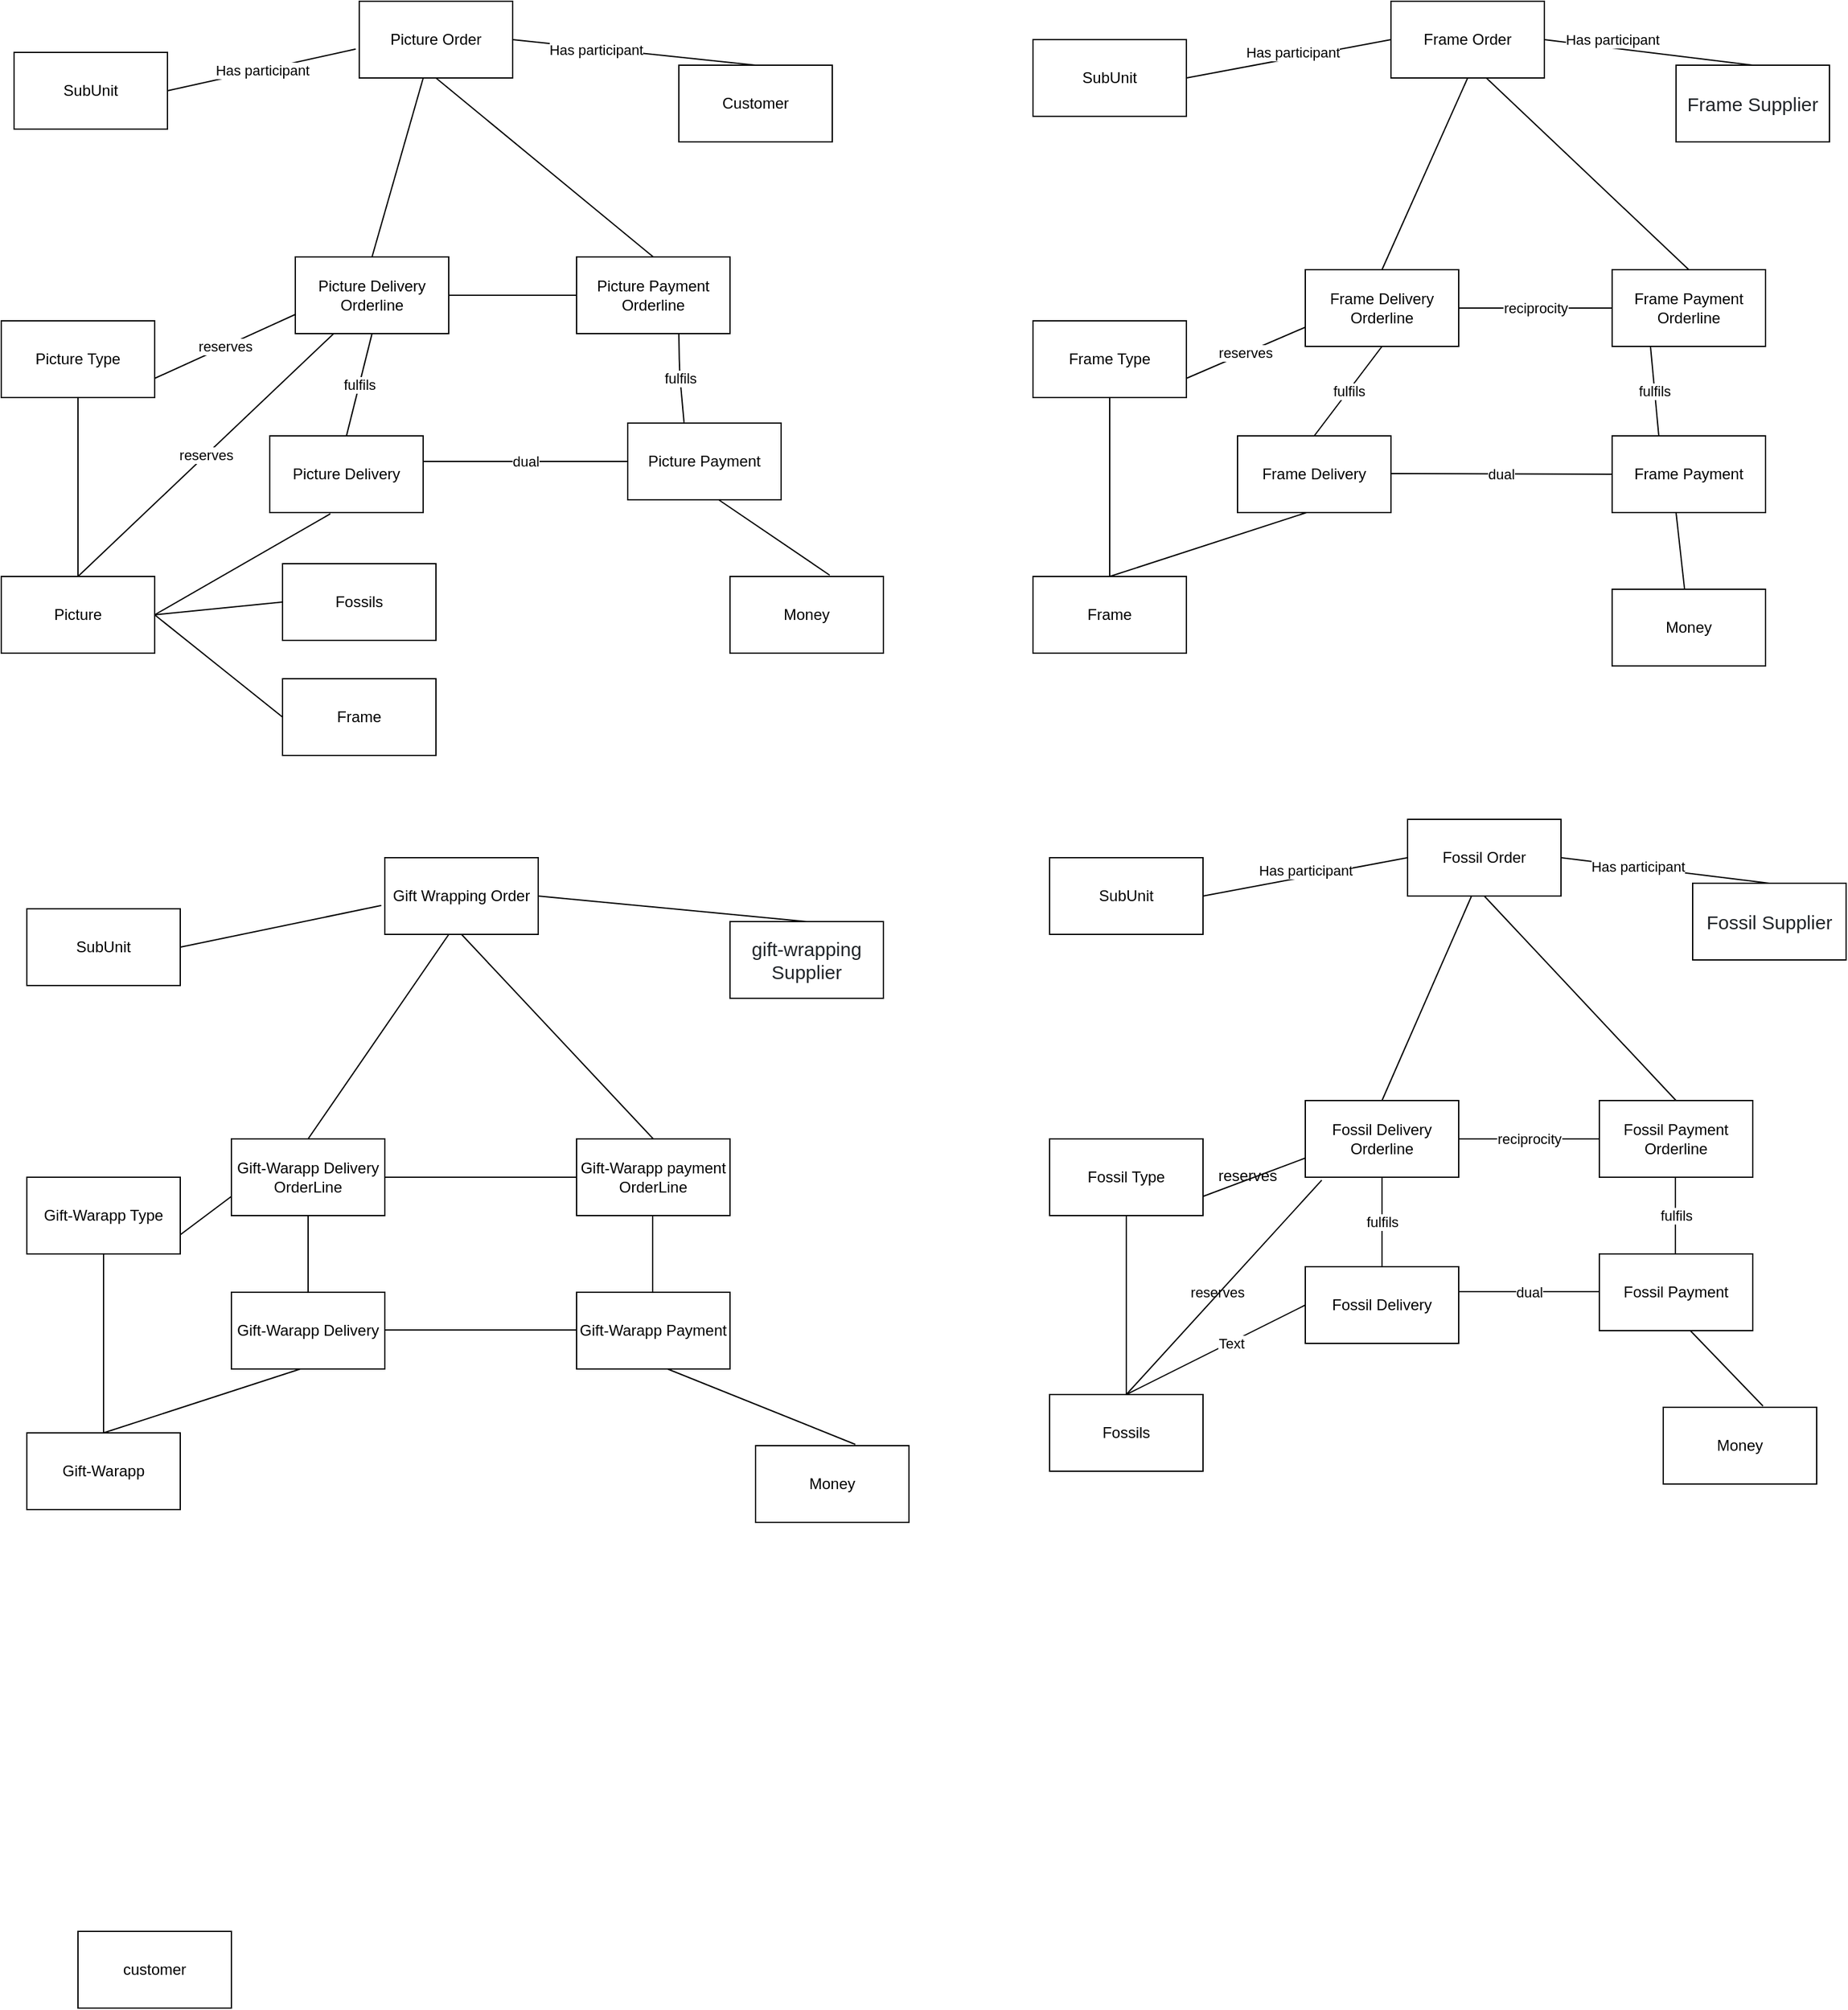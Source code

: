 <mxfile version="15.1.2" type="github">
  <diagram id="4jYUdFYsUS8tvo6zC_qO" name="Page-1">
    <mxGraphModel dx="1038" dy="547" grid="1" gridSize="10" guides="1" tooltips="1" connect="1" arrows="1" fold="1" page="1" pageScale="1" pageWidth="827" pageHeight="1169" math="0" shadow="0">
      <root>
        <mxCell id="0" />
        <mxCell id="1" parent="0" />
        <mxCell id="isAUqdjpt8H6YtncFvwV-3" value="SubUnit" style="rounded=0;whiteSpace=wrap;html=1;" parent="1" vertex="1">
          <mxGeometry x="30" y="60" width="120" height="60" as="geometry" />
        </mxCell>
        <mxCell id="isAUqdjpt8H6YtncFvwV-4" value="Picture Order" style="rounded=0;whiteSpace=wrap;html=1;" parent="1" vertex="1">
          <mxGeometry x="300" y="20" width="120" height="60" as="geometry" />
        </mxCell>
        <mxCell id="isAUqdjpt8H6YtncFvwV-5" value="Customer" style="rounded=0;whiteSpace=wrap;html=1;" parent="1" vertex="1">
          <mxGeometry x="550" y="70" width="120" height="60" as="geometry" />
        </mxCell>
        <mxCell id="isAUqdjpt8H6YtncFvwV-6" value="Picture Delivery Orderline" style="rounded=0;whiteSpace=wrap;html=1;" parent="1" vertex="1">
          <mxGeometry x="250" y="220" width="120" height="60" as="geometry" />
        </mxCell>
        <mxCell id="isAUqdjpt8H6YtncFvwV-7" value="Picture Payment Orderline" style="rounded=0;whiteSpace=wrap;html=1;" parent="1" vertex="1">
          <mxGeometry x="470" y="220" width="120" height="60" as="geometry" />
        </mxCell>
        <mxCell id="isAUqdjpt8H6YtncFvwV-8" value="Picture Delivery" style="rounded=0;whiteSpace=wrap;html=1;" parent="1" vertex="1">
          <mxGeometry x="230" y="360" width="120" height="60" as="geometry" />
        </mxCell>
        <mxCell id="isAUqdjpt8H6YtncFvwV-9" value="Picture Payment" style="rounded=0;whiteSpace=wrap;html=1;" parent="1" vertex="1">
          <mxGeometry x="510" y="350" width="120" height="60" as="geometry" />
        </mxCell>
        <mxCell id="isAUqdjpt8H6YtncFvwV-10" value="Picture" style="rounded=0;whiteSpace=wrap;html=1;" parent="1" vertex="1">
          <mxGeometry x="20" y="470" width="120" height="60" as="geometry" />
        </mxCell>
        <mxCell id="isAUqdjpt8H6YtncFvwV-11" value="Money" style="rounded=0;whiteSpace=wrap;html=1;" parent="1" vertex="1">
          <mxGeometry x="590" y="470" width="120" height="60" as="geometry" />
        </mxCell>
        <mxCell id="isAUqdjpt8H6YtncFvwV-12" value="Picture Type" style="rounded=0;whiteSpace=wrap;html=1;" parent="1" vertex="1">
          <mxGeometry x="20" y="270" width="120" height="60" as="geometry" />
        </mxCell>
        <mxCell id="isAUqdjpt8H6YtncFvwV-13" value="Has participant" style="endArrow=none;html=1;exitX=1;exitY=0.5;exitDx=0;exitDy=0;entryX=-0.023;entryY=0.623;entryDx=0;entryDy=0;entryPerimeter=0;" parent="1" source="isAUqdjpt8H6YtncFvwV-3" target="isAUqdjpt8H6YtncFvwV-4" edge="1">
          <mxGeometry width="50" height="50" relative="1" as="geometry">
            <mxPoint x="150" y="130" as="sourcePoint" />
            <mxPoint x="290" y="60" as="targetPoint" />
          </mxGeometry>
        </mxCell>
        <mxCell id="isAUqdjpt8H6YtncFvwV-15" value="" style="endArrow=none;html=1;exitX=1;exitY=0.5;exitDx=0;exitDy=0;entryX=0.5;entryY=0;entryDx=0;entryDy=0;" parent="1" source="isAUqdjpt8H6YtncFvwV-4" target="isAUqdjpt8H6YtncFvwV-5" edge="1">
          <mxGeometry width="50" height="50" relative="1" as="geometry">
            <mxPoint x="460" y="80" as="sourcePoint" />
            <mxPoint x="572" y="100" as="targetPoint" />
          </mxGeometry>
        </mxCell>
        <mxCell id="isAUqdjpt8H6YtncFvwV-111" value="Has participant" style="edgeLabel;html=1;align=center;verticalAlign=middle;resizable=0;points=[];" parent="isAUqdjpt8H6YtncFvwV-15" vertex="1" connectable="0">
          <mxGeometry x="-0.318" y="-1" relative="1" as="geometry">
            <mxPoint as="offset" />
          </mxGeometry>
        </mxCell>
        <mxCell id="isAUqdjpt8H6YtncFvwV-17" value="" style="endArrow=none;html=1;entryX=0.417;entryY=1;entryDx=0;entryDy=0;entryPerimeter=0;exitX=0.5;exitY=0;exitDx=0;exitDy=0;" parent="1" source="isAUqdjpt8H6YtncFvwV-6" target="isAUqdjpt8H6YtncFvwV-4" edge="1">
          <mxGeometry width="50" height="50" relative="1" as="geometry">
            <mxPoint x="310" y="180" as="sourcePoint" />
            <mxPoint x="360" y="130" as="targetPoint" />
          </mxGeometry>
        </mxCell>
        <mxCell id="isAUqdjpt8H6YtncFvwV-18" value="" style="endArrow=none;html=1;entryX=0.5;entryY=0;entryDx=0;entryDy=0;exitX=0.5;exitY=1;exitDx=0;exitDy=0;" parent="1" source="isAUqdjpt8H6YtncFvwV-4" target="isAUqdjpt8H6YtncFvwV-7" edge="1">
          <mxGeometry width="50" height="50" relative="1" as="geometry">
            <mxPoint x="390" y="180" as="sourcePoint" />
            <mxPoint x="440" y="130" as="targetPoint" />
          </mxGeometry>
        </mxCell>
        <mxCell id="isAUqdjpt8H6YtncFvwV-19" value="" style="endArrow=none;html=1;entryX=0;entryY=0.5;entryDx=0;entryDy=0;exitX=1;exitY=0.5;exitDx=0;exitDy=0;" parent="1" source="isAUqdjpt8H6YtncFvwV-6" target="isAUqdjpt8H6YtncFvwV-7" edge="1">
          <mxGeometry width="50" height="50" relative="1" as="geometry">
            <mxPoint x="350" y="300" as="sourcePoint" />
            <mxPoint x="400" y="250" as="targetPoint" />
          </mxGeometry>
        </mxCell>
        <mxCell id="isAUqdjpt8H6YtncFvwV-22" value="dual" style="endArrow=none;html=1;entryX=0;entryY=0.5;entryDx=0;entryDy=0;" parent="1" target="isAUqdjpt8H6YtncFvwV-9" edge="1">
          <mxGeometry width="50" height="50" relative="1" as="geometry">
            <mxPoint x="350" y="380" as="sourcePoint" />
            <mxPoint x="450" y="389.5" as="targetPoint" />
            <mxPoint as="offset" />
          </mxGeometry>
        </mxCell>
        <mxCell id="isAUqdjpt8H6YtncFvwV-23" value="fulfils" style="endArrow=none;html=1;exitX=0.5;exitY=0;exitDx=0;exitDy=0;entryX=0.5;entryY=1;entryDx=0;entryDy=0;" parent="1" source="isAUqdjpt8H6YtncFvwV-8" target="isAUqdjpt8H6YtncFvwV-6" edge="1">
          <mxGeometry width="50" height="50" relative="1" as="geometry">
            <mxPoint x="220" y="350" as="sourcePoint" />
            <mxPoint x="270" y="300" as="targetPoint" />
          </mxGeometry>
        </mxCell>
        <mxCell id="isAUqdjpt8H6YtncFvwV-24" value="fulfils" style="endArrow=none;html=1;exitX=0.367;exitY=-0.01;exitDx=0;exitDy=0;entryX=0.5;entryY=1;entryDx=0;entryDy=0;exitPerimeter=0;" parent="1" source="isAUqdjpt8H6YtncFvwV-9" edge="1">
          <mxGeometry width="50" height="50" relative="1" as="geometry">
            <mxPoint x="550" y="340" as="sourcePoint" />
            <mxPoint x="550" y="280" as="targetPoint" />
            <Array as="points">
              <mxPoint x="550.5" y="310" />
            </Array>
          </mxGeometry>
        </mxCell>
        <mxCell id="isAUqdjpt8H6YtncFvwV-25" value="" style="endArrow=none;html=1;exitX=0.65;exitY=-0.017;exitDx=0;exitDy=0;exitPerimeter=0;entryX=0.593;entryY=1;entryDx=0;entryDy=0;entryPerimeter=0;" parent="1" source="isAUqdjpt8H6YtncFvwV-11" target="isAUqdjpt8H6YtncFvwV-9" edge="1">
          <mxGeometry width="50" height="50" relative="1" as="geometry">
            <mxPoint x="520" y="470" as="sourcePoint" />
            <mxPoint x="570" y="420" as="targetPoint" />
          </mxGeometry>
        </mxCell>
        <mxCell id="isAUqdjpt8H6YtncFvwV-29" value="" style="endArrow=none;html=1;entryX=0.5;entryY=1;entryDx=0;entryDy=0;" parent="1" target="isAUqdjpt8H6YtncFvwV-12" edge="1">
          <mxGeometry width="50" height="50" relative="1" as="geometry">
            <mxPoint x="80" y="470" as="sourcePoint" />
            <mxPoint x="120" y="360" as="targetPoint" />
          </mxGeometry>
        </mxCell>
        <mxCell id="isAUqdjpt8H6YtncFvwV-30" value="reserves" style="endArrow=none;html=1;exitX=1;exitY=0.75;exitDx=0;exitDy=0;entryX=0;entryY=0.75;entryDx=0;entryDy=0;" parent="1" source="isAUqdjpt8H6YtncFvwV-12" target="isAUqdjpt8H6YtncFvwV-6" edge="1">
          <mxGeometry width="50" height="50" relative="1" as="geometry">
            <mxPoint x="140" y="330" as="sourcePoint" />
            <mxPoint x="190" y="280" as="targetPoint" />
          </mxGeometry>
        </mxCell>
        <mxCell id="isAUqdjpt8H6YtncFvwV-31" value="customer" style="rounded=0;whiteSpace=wrap;html=1;" parent="1" vertex="1">
          <mxGeometry x="80" y="1530" width="120" height="60" as="geometry" />
        </mxCell>
        <mxCell id="isAUqdjpt8H6YtncFvwV-32" value="SubUnit" style="rounded=0;whiteSpace=wrap;html=1;" parent="1" vertex="1">
          <mxGeometry x="827" y="50" width="120" height="60" as="geometry" />
        </mxCell>
        <mxCell id="isAUqdjpt8H6YtncFvwV-33" value="Frame Order" style="rounded=0;whiteSpace=wrap;html=1;" parent="1" vertex="1">
          <mxGeometry x="1107" y="20" width="120" height="60" as="geometry" />
        </mxCell>
        <mxCell id="isAUqdjpt8H6YtncFvwV-34" value="&lt;div style=&quot;text-align: left&quot;&gt;&lt;span style=&quot;font-size: 15px&quot;&gt;&lt;font color=&quot;#212529&quot;&gt;Frame Supplier&lt;/font&gt;&lt;/span&gt;&lt;/div&gt;" style="rounded=0;whiteSpace=wrap;html=1;" parent="1" vertex="1">
          <mxGeometry x="1330" y="70" width="120" height="60" as="geometry" />
        </mxCell>
        <mxCell id="isAUqdjpt8H6YtncFvwV-35" value="&lt;div&gt;Frame Delivery Orderline&lt;/div&gt;" style="rounded=0;whiteSpace=wrap;html=1;" parent="1" vertex="1">
          <mxGeometry x="1040" y="230" width="120" height="60" as="geometry" />
        </mxCell>
        <mxCell id="isAUqdjpt8H6YtncFvwV-36" value="Frame Payment Orderline" style="rounded=0;whiteSpace=wrap;html=1;" parent="1" vertex="1">
          <mxGeometry x="1280" y="230" width="120" height="60" as="geometry" />
        </mxCell>
        <mxCell id="isAUqdjpt8H6YtncFvwV-37" value="&lt;div&gt;Frame Delivery&lt;/div&gt;" style="rounded=0;whiteSpace=wrap;html=1;" parent="1" vertex="1">
          <mxGeometry x="987" y="360" width="120" height="60" as="geometry" />
        </mxCell>
        <mxCell id="isAUqdjpt8H6YtncFvwV-38" value="Frame Payment" style="rounded=0;whiteSpace=wrap;html=1;" parent="1" vertex="1">
          <mxGeometry x="1280" y="360" width="120" height="60" as="geometry" />
        </mxCell>
        <mxCell id="isAUqdjpt8H6YtncFvwV-39" value="&lt;div&gt;Frame&lt;/div&gt;" style="rounded=0;whiteSpace=wrap;html=1;" parent="1" vertex="1">
          <mxGeometry x="827" y="470" width="120" height="60" as="geometry" />
        </mxCell>
        <mxCell id="isAUqdjpt8H6YtncFvwV-40" value="Money" style="rounded=0;whiteSpace=wrap;html=1;" parent="1" vertex="1">
          <mxGeometry x="1280" y="480" width="120" height="60" as="geometry" />
        </mxCell>
        <mxCell id="isAUqdjpt8H6YtncFvwV-41" value="Frame Type" style="rounded=0;whiteSpace=wrap;html=1;" parent="1" vertex="1">
          <mxGeometry x="827" y="270" width="120" height="60" as="geometry" />
        </mxCell>
        <mxCell id="isAUqdjpt8H6YtncFvwV-42" value="" style="endArrow=none;html=1;exitX=1;exitY=0.5;exitDx=0;exitDy=0;entryX=0;entryY=0.5;entryDx=0;entryDy=0;" parent="1" source="isAUqdjpt8H6YtncFvwV-32" target="isAUqdjpt8H6YtncFvwV-33" edge="1">
          <mxGeometry width="50" height="50" relative="1" as="geometry">
            <mxPoint x="957" y="130" as="sourcePoint" />
            <mxPoint x="1100" y="50" as="targetPoint" />
          </mxGeometry>
        </mxCell>
        <mxCell id="isAUqdjpt8H6YtncFvwV-43" value="" style="endArrow=none;html=1;exitX=1;exitY=0.5;exitDx=0;exitDy=0;entryX=0.5;entryY=0;entryDx=0;entryDy=0;" parent="1" source="isAUqdjpt8H6YtncFvwV-33" target="isAUqdjpt8H6YtncFvwV-34" edge="1">
          <mxGeometry width="50" height="50" relative="1" as="geometry">
            <mxPoint x="1267" y="80" as="sourcePoint" />
            <mxPoint x="1379" y="100" as="targetPoint" />
          </mxGeometry>
        </mxCell>
        <mxCell id="isAUqdjpt8H6YtncFvwV-82" value="Has participant" style="edgeLabel;html=1;align=center;verticalAlign=middle;resizable=0;points=[];" parent="isAUqdjpt8H6YtncFvwV-43" vertex="1" connectable="0">
          <mxGeometry x="-0.22" y="-4" relative="1" as="geometry">
            <mxPoint x="-260" y="-2" as="offset" />
          </mxGeometry>
        </mxCell>
        <mxCell id="isAUqdjpt8H6YtncFvwV-44" value="" style="endArrow=none;html=1;entryX=0.5;entryY=1;entryDx=0;entryDy=0;exitX=0.5;exitY=0;exitDx=0;exitDy=0;" parent="1" source="isAUqdjpt8H6YtncFvwV-35" target="isAUqdjpt8H6YtncFvwV-33" edge="1">
          <mxGeometry width="50" height="50" relative="1" as="geometry">
            <mxPoint x="1117" y="180" as="sourcePoint" />
            <mxPoint x="1167" y="130" as="targetPoint" />
          </mxGeometry>
        </mxCell>
        <mxCell id="isAUqdjpt8H6YtncFvwV-45" value="" style="endArrow=none;html=1;entryX=0.5;entryY=0;entryDx=0;entryDy=0;exitX=0.624;exitY=1.004;exitDx=0;exitDy=0;exitPerimeter=0;" parent="1" source="isAUqdjpt8H6YtncFvwV-33" target="isAUqdjpt8H6YtncFvwV-36" edge="1">
          <mxGeometry width="50" height="50" relative="1" as="geometry">
            <mxPoint x="1197" y="180" as="sourcePoint" />
            <mxPoint x="1247" y="130" as="targetPoint" />
          </mxGeometry>
        </mxCell>
        <mxCell id="isAUqdjpt8H6YtncFvwV-46" value="reciprocity" style="endArrow=none;html=1;entryX=0;entryY=0.5;entryDx=0;entryDy=0;exitX=1;exitY=0.5;exitDx=0;exitDy=0;" parent="1" source="isAUqdjpt8H6YtncFvwV-35" target="isAUqdjpt8H6YtncFvwV-36" edge="1">
          <mxGeometry width="50" height="50" relative="1" as="geometry">
            <mxPoint x="1157" y="300" as="sourcePoint" />
            <mxPoint x="1207" y="250" as="targetPoint" />
          </mxGeometry>
        </mxCell>
        <mxCell id="isAUqdjpt8H6YtncFvwV-47" value="dual" style="endArrow=none;html=1;entryX=0;entryY=0.5;entryDx=0;entryDy=0;exitX=1;exitY=0.5;exitDx=0;exitDy=0;" parent="1" target="isAUqdjpt8H6YtncFvwV-38" edge="1">
          <mxGeometry width="50" height="50" relative="1" as="geometry">
            <mxPoint x="1107" y="389.5" as="sourcePoint" />
            <mxPoint x="1257" y="389.5" as="targetPoint" />
          </mxGeometry>
        </mxCell>
        <mxCell id="isAUqdjpt8H6YtncFvwV-48" value="fulfils" style="endArrow=none;html=1;exitX=0.5;exitY=0;exitDx=0;exitDy=0;entryX=0.5;entryY=1;entryDx=0;entryDy=0;" parent="1" source="isAUqdjpt8H6YtncFvwV-37" target="isAUqdjpt8H6YtncFvwV-35" edge="1">
          <mxGeometry width="50" height="50" relative="1" as="geometry">
            <mxPoint x="1027" y="350" as="sourcePoint" />
            <mxPoint x="1077" y="300" as="targetPoint" />
          </mxGeometry>
        </mxCell>
        <mxCell id="isAUqdjpt8H6YtncFvwV-49" value="fulfils" style="endArrow=none;html=1;exitX=0.5;exitY=0;exitDx=0;exitDy=0;entryX=0.25;entryY=1;entryDx=0;entryDy=0;" parent="1" target="isAUqdjpt8H6YtncFvwV-36" edge="1">
          <mxGeometry width="50" height="50" relative="1" as="geometry">
            <mxPoint x="1316.5" y="360" as="sourcePoint" />
            <mxPoint x="1316.5" y="300" as="targetPoint" />
          </mxGeometry>
        </mxCell>
        <mxCell id="isAUqdjpt8H6YtncFvwV-50" value="" style="endArrow=none;html=1;" parent="1" source="isAUqdjpt8H6YtncFvwV-40" edge="1">
          <mxGeometry width="50" height="50" relative="1" as="geometry">
            <mxPoint x="1327" y="470" as="sourcePoint" />
            <mxPoint x="1330" y="420" as="targetPoint" />
          </mxGeometry>
        </mxCell>
        <mxCell id="isAUqdjpt8H6YtncFvwV-51" value="" style="endArrow=none;html=1;exitX=0.5;exitY=0;exitDx=0;exitDy=0;" parent="1" source="isAUqdjpt8H6YtncFvwV-39" edge="1">
          <mxGeometry width="50" height="50" relative="1" as="geometry">
            <mxPoint x="991" y="470" as="sourcePoint" />
            <mxPoint x="1041" y="420" as="targetPoint" />
          </mxGeometry>
        </mxCell>
        <mxCell id="isAUqdjpt8H6YtncFvwV-52" value="" style="endArrow=none;html=1;entryX=0.5;entryY=1;entryDx=0;entryDy=0;" parent="1" target="isAUqdjpt8H6YtncFvwV-41" edge="1">
          <mxGeometry width="50" height="50" relative="1" as="geometry">
            <mxPoint x="887" y="470" as="sourcePoint" />
            <mxPoint x="927" y="360" as="targetPoint" />
          </mxGeometry>
        </mxCell>
        <mxCell id="isAUqdjpt8H6YtncFvwV-53" value="reserves" style="endArrow=none;html=1;exitX=1;exitY=0.75;exitDx=0;exitDy=0;entryX=0;entryY=0.75;entryDx=0;entryDy=0;" parent="1" source="isAUqdjpt8H6YtncFvwV-41" target="isAUqdjpt8H6YtncFvwV-35" edge="1">
          <mxGeometry width="50" height="50" relative="1" as="geometry">
            <mxPoint x="947" y="330" as="sourcePoint" />
            <mxPoint x="997" y="280" as="targetPoint" />
          </mxGeometry>
        </mxCell>
        <mxCell id="isAUqdjpt8H6YtncFvwV-54" value="SubUnit" style="rounded=0;whiteSpace=wrap;html=1;" parent="1" vertex="1">
          <mxGeometry x="840" y="690" width="120" height="60" as="geometry" />
        </mxCell>
        <mxCell id="isAUqdjpt8H6YtncFvwV-55" value="&lt;div&gt;Fossil Order&lt;/div&gt;" style="rounded=0;whiteSpace=wrap;html=1;" parent="1" vertex="1">
          <mxGeometry x="1120" y="660" width="120" height="60" as="geometry" />
        </mxCell>
        <mxCell id="isAUqdjpt8H6YtncFvwV-56" value="&lt;div style=&quot;text-align: left&quot;&gt;&lt;font color=&quot;#212529&quot;&gt;&lt;span style=&quot;font-size: 15px&quot;&gt;Fossil Supplier&lt;/span&gt;&lt;/font&gt;&lt;br&gt;&lt;/div&gt;" style="rounded=0;whiteSpace=wrap;html=1;" parent="1" vertex="1">
          <mxGeometry x="1343" y="710" width="120" height="60" as="geometry" />
        </mxCell>
        <mxCell id="isAUqdjpt8H6YtncFvwV-57" value="&lt;div&gt;Fossil Delivery Orderline&lt;/div&gt;" style="rounded=0;whiteSpace=wrap;html=1;" parent="1" vertex="1">
          <mxGeometry x="1040" y="880" width="120" height="60" as="geometry" />
        </mxCell>
        <mxCell id="isAUqdjpt8H6YtncFvwV-58" value="&lt;div&gt;Fossil Payment Orderline&lt;/div&gt;" style="rounded=0;whiteSpace=wrap;html=1;" parent="1" vertex="1">
          <mxGeometry x="1270" y="880" width="120" height="60" as="geometry" />
        </mxCell>
        <mxCell id="isAUqdjpt8H6YtncFvwV-59" value="&lt;div&gt;Fossil Delivery&lt;/div&gt;" style="rounded=0;whiteSpace=wrap;html=1;" parent="1" vertex="1">
          <mxGeometry x="1040" y="1010" width="120" height="60" as="geometry" />
        </mxCell>
        <mxCell id="isAUqdjpt8H6YtncFvwV-60" value="Fossil Payment" style="rounded=0;whiteSpace=wrap;html=1;" parent="1" vertex="1">
          <mxGeometry x="1270" y="1000" width="120" height="60" as="geometry" />
        </mxCell>
        <mxCell id="isAUqdjpt8H6YtncFvwV-61" value="&lt;div&gt;Fossils&lt;/div&gt;" style="rounded=0;whiteSpace=wrap;html=1;" parent="1" vertex="1">
          <mxGeometry x="840" y="1110" width="120" height="60" as="geometry" />
        </mxCell>
        <mxCell id="isAUqdjpt8H6YtncFvwV-62" value="Money" style="rounded=0;whiteSpace=wrap;html=1;" parent="1" vertex="1">
          <mxGeometry x="1320" y="1120" width="120" height="60" as="geometry" />
        </mxCell>
        <mxCell id="isAUqdjpt8H6YtncFvwV-63" value="Fossil Type" style="rounded=0;whiteSpace=wrap;html=1;" parent="1" vertex="1">
          <mxGeometry x="840" y="910" width="120" height="60" as="geometry" />
        </mxCell>
        <mxCell id="isAUqdjpt8H6YtncFvwV-64" value="" style="endArrow=none;html=1;exitX=1;exitY=0.5;exitDx=0;exitDy=0;entryX=0;entryY=0.5;entryDx=0;entryDy=0;" parent="1" source="isAUqdjpt8H6YtncFvwV-54" target="isAUqdjpt8H6YtncFvwV-55" edge="1">
          <mxGeometry width="50" height="50" relative="1" as="geometry">
            <mxPoint x="970" y="770" as="sourcePoint" />
            <mxPoint x="1113" y="690" as="targetPoint" />
          </mxGeometry>
        </mxCell>
        <mxCell id="isAUqdjpt8H6YtncFvwV-65" value="" style="endArrow=none;html=1;exitX=1;exitY=0.5;exitDx=0;exitDy=0;entryX=0.5;entryY=0;entryDx=0;entryDy=0;" parent="1" source="isAUqdjpt8H6YtncFvwV-55" target="isAUqdjpt8H6YtncFvwV-56" edge="1">
          <mxGeometry width="50" height="50" relative="1" as="geometry">
            <mxPoint x="1280" y="720" as="sourcePoint" />
            <mxPoint x="1392" y="740" as="targetPoint" />
          </mxGeometry>
        </mxCell>
        <mxCell id="isAUqdjpt8H6YtncFvwV-76" value="Has participant" style="edgeLabel;html=1;align=center;verticalAlign=middle;resizable=0;points=[];" parent="isAUqdjpt8H6YtncFvwV-65" vertex="1" connectable="0">
          <mxGeometry x="-0.357" relative="1" as="geometry">
            <mxPoint x="7" as="offset" />
          </mxGeometry>
        </mxCell>
        <mxCell id="isAUqdjpt8H6YtncFvwV-66" value="" style="endArrow=none;html=1;entryX=0.417;entryY=1;entryDx=0;entryDy=0;entryPerimeter=0;exitX=0.5;exitY=0;exitDx=0;exitDy=0;" parent="1" source="isAUqdjpt8H6YtncFvwV-57" target="isAUqdjpt8H6YtncFvwV-55" edge="1">
          <mxGeometry width="50" height="50" relative="1" as="geometry">
            <mxPoint x="1130" y="820" as="sourcePoint" />
            <mxPoint x="1180" y="770" as="targetPoint" />
          </mxGeometry>
        </mxCell>
        <mxCell id="isAUqdjpt8H6YtncFvwV-67" value="" style="endArrow=none;html=1;entryX=0.5;entryY=0;entryDx=0;entryDy=0;exitX=0.5;exitY=1;exitDx=0;exitDy=0;" parent="1" source="isAUqdjpt8H6YtncFvwV-55" target="isAUqdjpt8H6YtncFvwV-58" edge="1">
          <mxGeometry width="50" height="50" relative="1" as="geometry">
            <mxPoint x="1210" y="820" as="sourcePoint" />
            <mxPoint x="1260" y="770" as="targetPoint" />
          </mxGeometry>
        </mxCell>
        <mxCell id="isAUqdjpt8H6YtncFvwV-68" value="reciprocity" style="endArrow=none;html=1;entryX=0;entryY=0.5;entryDx=0;entryDy=0;exitX=1;exitY=0.5;exitDx=0;exitDy=0;" parent="1" source="isAUqdjpt8H6YtncFvwV-57" target="isAUqdjpt8H6YtncFvwV-58" edge="1">
          <mxGeometry width="50" height="50" relative="1" as="geometry">
            <mxPoint x="1170" y="940" as="sourcePoint" />
            <mxPoint x="1220" y="890" as="targetPoint" />
          </mxGeometry>
        </mxCell>
        <mxCell id="isAUqdjpt8H6YtncFvwV-69" value="dual" style="endArrow=none;html=1;entryX=0;entryY=0.5;entryDx=0;entryDy=0;exitX=1;exitY=0.325;exitDx=0;exitDy=0;exitPerimeter=0;" parent="1" source="isAUqdjpt8H6YtncFvwV-59" edge="1">
          <mxGeometry width="50" height="50" relative="1" as="geometry">
            <mxPoint x="1160" y="1030" as="sourcePoint" />
            <mxPoint x="1270.0" y="1029.5" as="targetPoint" />
          </mxGeometry>
        </mxCell>
        <mxCell id="isAUqdjpt8H6YtncFvwV-70" value="fulfils" style="endArrow=none;html=1;exitX=0.5;exitY=0;exitDx=0;exitDy=0;entryX=0.5;entryY=1;entryDx=0;entryDy=0;" parent="1" source="isAUqdjpt8H6YtncFvwV-59" target="isAUqdjpt8H6YtncFvwV-57" edge="1">
          <mxGeometry width="50" height="50" relative="1" as="geometry">
            <mxPoint x="1040" y="990" as="sourcePoint" />
            <mxPoint x="1090" y="940" as="targetPoint" />
          </mxGeometry>
        </mxCell>
        <mxCell id="isAUqdjpt8H6YtncFvwV-71" value="fulfils" style="endArrow=none;html=1;exitX=0.5;exitY=0;exitDx=0;exitDy=0;entryX=0.5;entryY=1;entryDx=0;entryDy=0;" parent="1" edge="1">
          <mxGeometry width="50" height="50" relative="1" as="geometry">
            <mxPoint x="1329.5" y="1000" as="sourcePoint" />
            <mxPoint x="1329.5" y="940" as="targetPoint" />
          </mxGeometry>
        </mxCell>
        <mxCell id="isAUqdjpt8H6YtncFvwV-72" value="" style="endArrow=none;html=1;exitX=0.65;exitY=-0.017;exitDx=0;exitDy=0;exitPerimeter=0;entryX=0.593;entryY=1;entryDx=0;entryDy=0;entryPerimeter=0;" parent="1" source="isAUqdjpt8H6YtncFvwV-62" target="isAUqdjpt8H6YtncFvwV-60" edge="1">
          <mxGeometry width="50" height="50" relative="1" as="geometry">
            <mxPoint x="1340" y="1110" as="sourcePoint" />
            <mxPoint x="1390" y="1060" as="targetPoint" />
          </mxGeometry>
        </mxCell>
        <mxCell id="isAUqdjpt8H6YtncFvwV-73" value="" style="endArrow=none;html=1;exitX=0.5;exitY=0;exitDx=0;exitDy=0;entryX=0;entryY=0.5;entryDx=0;entryDy=0;" parent="1" source="isAUqdjpt8H6YtncFvwV-61" target="isAUqdjpt8H6YtncFvwV-59" edge="1">
          <mxGeometry width="50" height="50" relative="1" as="geometry">
            <mxPoint x="1004" y="1110" as="sourcePoint" />
            <mxPoint x="1054" y="1060" as="targetPoint" />
          </mxGeometry>
        </mxCell>
        <mxCell id="isAUqdjpt8H6YtncFvwV-78" value="Text" style="edgeLabel;html=1;align=center;verticalAlign=middle;resizable=0;points=[];" parent="isAUqdjpt8H6YtncFvwV-73" vertex="1" connectable="0">
          <mxGeometry x="0.165" y="-1" relative="1" as="geometry">
            <mxPoint as="offset" />
          </mxGeometry>
        </mxCell>
        <mxCell id="isAUqdjpt8H6YtncFvwV-79" value="reserves" style="edgeLabel;html=1;align=center;verticalAlign=middle;resizable=0;points=[];" parent="isAUqdjpt8H6YtncFvwV-73" vertex="1" connectable="0">
          <mxGeometry x="0.175" y="-3" relative="1" as="geometry">
            <mxPoint x="-13" y="-42" as="offset" />
          </mxGeometry>
        </mxCell>
        <mxCell id="isAUqdjpt8H6YtncFvwV-74" value="" style="endArrow=none;html=1;entryX=0.5;entryY=1;entryDx=0;entryDy=0;" parent="1" target="isAUqdjpt8H6YtncFvwV-63" edge="1">
          <mxGeometry width="50" height="50" relative="1" as="geometry">
            <mxPoint x="900" y="1110" as="sourcePoint" />
            <mxPoint x="940" y="1000" as="targetPoint" />
          </mxGeometry>
        </mxCell>
        <mxCell id="isAUqdjpt8H6YtncFvwV-75" value="" style="endArrow=none;html=1;exitX=1;exitY=0.75;exitDx=0;exitDy=0;entryX=0;entryY=0.75;entryDx=0;entryDy=0;" parent="1" source="isAUqdjpt8H6YtncFvwV-63" target="isAUqdjpt8H6YtncFvwV-57" edge="1">
          <mxGeometry width="50" height="50" relative="1" as="geometry">
            <mxPoint x="960" y="970" as="sourcePoint" />
            <mxPoint x="1010" y="920" as="targetPoint" />
          </mxGeometry>
        </mxCell>
        <mxCell id="isAUqdjpt8H6YtncFvwV-77" value="Has participant" style="edgeLabel;html=1;align=center;verticalAlign=middle;resizable=0;points=[];" parent="1" vertex="1" connectable="0">
          <mxGeometry x="1039.997" y="699.997" as="geometry" />
        </mxCell>
        <mxCell id="isAUqdjpt8H6YtncFvwV-80" value="reserves" style="text;whiteSpace=wrap;html=1;" parent="1" vertex="1">
          <mxGeometry x="970" y="925" width="70" height="30" as="geometry" />
        </mxCell>
        <mxCell id="isAUqdjpt8H6YtncFvwV-81" value="" style="endArrow=none;html=1;entryX=0.107;entryY=1.039;entryDx=0;entryDy=0;entryPerimeter=0;" parent="1" target="isAUqdjpt8H6YtncFvwV-57" edge="1">
          <mxGeometry width="50" height="50" relative="1" as="geometry">
            <mxPoint x="900" y="1110" as="sourcePoint" />
            <mxPoint x="980" y="1030" as="targetPoint" />
          </mxGeometry>
        </mxCell>
        <mxCell id="isAUqdjpt8H6YtncFvwV-83" value="Has participant" style="edgeLabel;html=1;align=center;verticalAlign=middle;resizable=0;points=[];" parent="1" vertex="1" connectable="0">
          <mxGeometry x="1279.999" y="49.997" as="geometry" />
        </mxCell>
        <mxCell id="isAUqdjpt8H6YtncFvwV-84" value="SubUnit" style="rounded=0;whiteSpace=wrap;html=1;" parent="1" vertex="1">
          <mxGeometry x="40" y="730" width="120" height="60" as="geometry" />
        </mxCell>
        <mxCell id="isAUqdjpt8H6YtncFvwV-85" value="Gift Wrapping Order" style="rounded=0;whiteSpace=wrap;html=1;" parent="1" vertex="1">
          <mxGeometry x="320" y="690" width="120" height="60" as="geometry" />
        </mxCell>
        <mxCell id="isAUqdjpt8H6YtncFvwV-86" value="&lt;span style=&quot;color: rgb(33 , 37 , 41) ; font-family: , &amp;#34;blinkmacsystemfont&amp;#34; , &amp;#34;segoe ui&amp;#34; , &amp;#34;roboto&amp;#34; , &amp;#34;helvetica neue&amp;#34; , &amp;#34;arial&amp;#34; , &amp;#34;noto sans&amp;#34; , &amp;#34;liberation sans&amp;#34; , sans-serif , &amp;#34;apple color emoji&amp;#34; , &amp;#34;segoe ui emoji&amp;#34; , &amp;#34;segoe ui symbol&amp;#34; , &amp;#34;noto color emoji&amp;#34; ; font-size: 15px ; text-align: left ; background-color: rgb(255 , 255 , 255)&quot;&gt;gift-wrapping Supplier&lt;/span&gt;" style="rounded=0;whiteSpace=wrap;html=1;" parent="1" vertex="1">
          <mxGeometry x="590" y="740" width="120" height="60" as="geometry" />
        </mxCell>
        <mxCell id="isAUqdjpt8H6YtncFvwV-87" value="Gift-Warapp Delivery&lt;br&gt;OrderLine" style="rounded=0;whiteSpace=wrap;html=1;" parent="1" vertex="1">
          <mxGeometry x="200" y="910" width="120" height="60" as="geometry" />
        </mxCell>
        <mxCell id="isAUqdjpt8H6YtncFvwV-88" value="&lt;span&gt;Gift-Warapp payment&lt;/span&gt;&lt;br&gt;&lt;span&gt;OrderLine&lt;/span&gt;" style="rounded=0;whiteSpace=wrap;html=1;" parent="1" vertex="1">
          <mxGeometry x="470" y="910" width="120" height="60" as="geometry" />
        </mxCell>
        <mxCell id="isAUqdjpt8H6YtncFvwV-89" value="&lt;span&gt;Gift-Warapp Delivery&lt;/span&gt;" style="rounded=0;whiteSpace=wrap;html=1;" parent="1" vertex="1">
          <mxGeometry x="200" y="1030" width="120" height="60" as="geometry" />
        </mxCell>
        <mxCell id="isAUqdjpt8H6YtncFvwV-90" value="&lt;span&gt;Gift-Warapp Payment&lt;/span&gt;" style="rounded=0;whiteSpace=wrap;html=1;" parent="1" vertex="1">
          <mxGeometry x="470" y="1030" width="120" height="60" as="geometry" />
        </mxCell>
        <mxCell id="isAUqdjpt8H6YtncFvwV-91" value="&lt;span&gt;Gift-Warapp&lt;/span&gt;" style="rounded=0;whiteSpace=wrap;html=1;" parent="1" vertex="1">
          <mxGeometry x="40" y="1140" width="120" height="60" as="geometry" />
        </mxCell>
        <mxCell id="isAUqdjpt8H6YtncFvwV-92" value="Money" style="rounded=0;whiteSpace=wrap;html=1;" parent="1" vertex="1">
          <mxGeometry x="610" y="1150" width="120" height="60" as="geometry" />
        </mxCell>
        <mxCell id="isAUqdjpt8H6YtncFvwV-93" value="&lt;span&gt;Gift-Warapp Type&lt;/span&gt;" style="rounded=0;whiteSpace=wrap;html=1;" parent="1" vertex="1">
          <mxGeometry x="40" y="940" width="120" height="60" as="geometry" />
        </mxCell>
        <mxCell id="isAUqdjpt8H6YtncFvwV-94" value="" style="endArrow=none;html=1;exitX=1;exitY=0.5;exitDx=0;exitDy=0;entryX=-0.023;entryY=0.623;entryDx=0;entryDy=0;entryPerimeter=0;" parent="1" source="isAUqdjpt8H6YtncFvwV-84" target="isAUqdjpt8H6YtncFvwV-85" edge="1">
          <mxGeometry width="50" height="50" relative="1" as="geometry">
            <mxPoint x="170" y="800" as="sourcePoint" />
            <mxPoint x="310" y="730" as="targetPoint" />
          </mxGeometry>
        </mxCell>
        <mxCell id="isAUqdjpt8H6YtncFvwV-95" value="" style="endArrow=none;html=1;exitX=1;exitY=0.5;exitDx=0;exitDy=0;entryX=0.5;entryY=0;entryDx=0;entryDy=0;" parent="1" source="isAUqdjpt8H6YtncFvwV-85" target="isAUqdjpt8H6YtncFvwV-86" edge="1">
          <mxGeometry width="50" height="50" relative="1" as="geometry">
            <mxPoint x="480" y="750" as="sourcePoint" />
            <mxPoint x="592" y="770" as="targetPoint" />
          </mxGeometry>
        </mxCell>
        <mxCell id="isAUqdjpt8H6YtncFvwV-96" value="" style="endArrow=none;html=1;entryX=0.417;entryY=1;entryDx=0;entryDy=0;entryPerimeter=0;exitX=0.5;exitY=0;exitDx=0;exitDy=0;" parent="1" source="isAUqdjpt8H6YtncFvwV-87" target="isAUqdjpt8H6YtncFvwV-85" edge="1">
          <mxGeometry width="50" height="50" relative="1" as="geometry">
            <mxPoint x="330" y="850" as="sourcePoint" />
            <mxPoint x="380" y="800" as="targetPoint" />
          </mxGeometry>
        </mxCell>
        <mxCell id="isAUqdjpt8H6YtncFvwV-97" value="" style="endArrow=none;html=1;entryX=0.5;entryY=0;entryDx=0;entryDy=0;exitX=0.5;exitY=1;exitDx=0;exitDy=0;" parent="1" source="isAUqdjpt8H6YtncFvwV-85" target="isAUqdjpt8H6YtncFvwV-88" edge="1">
          <mxGeometry width="50" height="50" relative="1" as="geometry">
            <mxPoint x="410" y="850" as="sourcePoint" />
            <mxPoint x="460" y="800" as="targetPoint" />
          </mxGeometry>
        </mxCell>
        <mxCell id="isAUqdjpt8H6YtncFvwV-98" value="" style="endArrow=none;html=1;entryX=0;entryY=0.5;entryDx=0;entryDy=0;exitX=1;exitY=0.5;exitDx=0;exitDy=0;" parent="1" source="isAUqdjpt8H6YtncFvwV-87" target="isAUqdjpt8H6YtncFvwV-88" edge="1">
          <mxGeometry width="50" height="50" relative="1" as="geometry">
            <mxPoint x="370" y="970" as="sourcePoint" />
            <mxPoint x="420" y="920" as="targetPoint" />
          </mxGeometry>
        </mxCell>
        <mxCell id="isAUqdjpt8H6YtncFvwV-99" value="" style="endArrow=none;html=1;entryX=0;entryY=0.5;entryDx=0;entryDy=0;exitX=1;exitY=0.5;exitDx=0;exitDy=0;" parent="1" edge="1">
          <mxGeometry width="50" height="50" relative="1" as="geometry">
            <mxPoint x="320" y="1059.5" as="sourcePoint" />
            <mxPoint x="470" y="1059.5" as="targetPoint" />
          </mxGeometry>
        </mxCell>
        <mxCell id="isAUqdjpt8H6YtncFvwV-100" value="" style="endArrow=none;html=1;exitX=0.5;exitY=0;exitDx=0;exitDy=0;entryX=0.5;entryY=1;entryDx=0;entryDy=0;" parent="1" source="isAUqdjpt8H6YtncFvwV-89" target="isAUqdjpt8H6YtncFvwV-87" edge="1">
          <mxGeometry width="50" height="50" relative="1" as="geometry">
            <mxPoint x="240" y="1020" as="sourcePoint" />
            <mxPoint x="290" y="970" as="targetPoint" />
          </mxGeometry>
        </mxCell>
        <mxCell id="isAUqdjpt8H6YtncFvwV-101" value="" style="endArrow=none;html=1;exitX=0.5;exitY=0;exitDx=0;exitDy=0;entryX=0.5;entryY=1;entryDx=0;entryDy=0;" parent="1" edge="1">
          <mxGeometry width="50" height="50" relative="1" as="geometry">
            <mxPoint x="529.5" y="1030" as="sourcePoint" />
            <mxPoint x="529.5" y="970" as="targetPoint" />
          </mxGeometry>
        </mxCell>
        <mxCell id="isAUqdjpt8H6YtncFvwV-102" value="" style="endArrow=none;html=1;exitX=0.65;exitY=-0.017;exitDx=0;exitDy=0;exitPerimeter=0;entryX=0.593;entryY=1;entryDx=0;entryDy=0;entryPerimeter=0;" parent="1" source="isAUqdjpt8H6YtncFvwV-92" target="isAUqdjpt8H6YtncFvwV-90" edge="1">
          <mxGeometry width="50" height="50" relative="1" as="geometry">
            <mxPoint x="540" y="1140" as="sourcePoint" />
            <mxPoint x="590" y="1090" as="targetPoint" />
          </mxGeometry>
        </mxCell>
        <mxCell id="isAUqdjpt8H6YtncFvwV-103" value="" style="endArrow=none;html=1;exitX=0.5;exitY=0;exitDx=0;exitDy=0;" parent="1" source="isAUqdjpt8H6YtncFvwV-91" edge="1">
          <mxGeometry width="50" height="50" relative="1" as="geometry">
            <mxPoint x="204" y="1140" as="sourcePoint" />
            <mxPoint x="254" y="1090" as="targetPoint" />
          </mxGeometry>
        </mxCell>
        <mxCell id="isAUqdjpt8H6YtncFvwV-104" value="" style="endArrow=none;html=1;entryX=0.5;entryY=1;entryDx=0;entryDy=0;" parent="1" target="isAUqdjpt8H6YtncFvwV-93" edge="1">
          <mxGeometry width="50" height="50" relative="1" as="geometry">
            <mxPoint x="100" y="1140" as="sourcePoint" />
            <mxPoint x="140" y="1030" as="targetPoint" />
          </mxGeometry>
        </mxCell>
        <mxCell id="isAUqdjpt8H6YtncFvwV-105" value="" style="endArrow=none;html=1;exitX=1;exitY=0.75;exitDx=0;exitDy=0;entryX=0;entryY=0.75;entryDx=0;entryDy=0;" parent="1" source="isAUqdjpt8H6YtncFvwV-93" target="isAUqdjpt8H6YtncFvwV-87" edge="1">
          <mxGeometry width="50" height="50" relative="1" as="geometry">
            <mxPoint x="160" y="1000" as="sourcePoint" />
            <mxPoint x="210" y="950" as="targetPoint" />
          </mxGeometry>
        </mxCell>
        <mxCell id="isAUqdjpt8H6YtncFvwV-106" value="Fossils" style="rounded=0;whiteSpace=wrap;html=1;" parent="1" vertex="1">
          <mxGeometry x="240" y="460" width="120" height="60" as="geometry" />
        </mxCell>
        <mxCell id="isAUqdjpt8H6YtncFvwV-107" value="Frame" style="rounded=0;whiteSpace=wrap;html=1;" parent="1" vertex="1">
          <mxGeometry x="240" y="550" width="120" height="60" as="geometry" />
        </mxCell>
        <mxCell id="isAUqdjpt8H6YtncFvwV-108" value="" style="endArrow=none;html=1;exitX=1;exitY=0.5;exitDx=0;exitDy=0;entryX=0;entryY=0.5;entryDx=0;entryDy=0;" parent="1" source="isAUqdjpt8H6YtncFvwV-10" target="isAUqdjpt8H6YtncFvwV-106" edge="1">
          <mxGeometry width="50" height="50" relative="1" as="geometry">
            <mxPoint x="160" y="540" as="sourcePoint" />
            <mxPoint x="230" y="490" as="targetPoint" />
          </mxGeometry>
        </mxCell>
        <mxCell id="isAUqdjpt8H6YtncFvwV-110" value="" style="endArrow=none;html=1;entryX=0;entryY=0.5;entryDx=0;entryDy=0;exitX=1;exitY=0.5;exitDx=0;exitDy=0;" parent="1" source="isAUqdjpt8H6YtncFvwV-10" target="isAUqdjpt8H6YtncFvwV-107" edge="1">
          <mxGeometry width="50" height="50" relative="1" as="geometry">
            <mxPoint x="80" y="630" as="sourcePoint" />
            <mxPoint x="130" y="580" as="targetPoint" />
          </mxGeometry>
        </mxCell>
        <mxCell id="isAUqdjpt8H6YtncFvwV-112" value="reserves" style="endArrow=none;html=1;entryX=0.25;entryY=1;entryDx=0;entryDy=0;" parent="1" target="isAUqdjpt8H6YtncFvwV-6" edge="1">
          <mxGeometry width="50" height="50" relative="1" as="geometry">
            <mxPoint x="80" y="470" as="sourcePoint" />
            <mxPoint x="280" y="290" as="targetPoint" />
          </mxGeometry>
        </mxCell>
        <mxCell id="isAUqdjpt8H6YtncFvwV-113" value="" style="endArrow=none;html=1;entryX=0.395;entryY=1.016;entryDx=0;entryDy=0;entryPerimeter=0;" parent="1" target="isAUqdjpt8H6YtncFvwV-8" edge="1">
          <mxGeometry width="50" height="50" relative="1" as="geometry">
            <mxPoint x="140" y="500" as="sourcePoint" />
            <mxPoint x="240" y="450" as="targetPoint" />
          </mxGeometry>
        </mxCell>
      </root>
    </mxGraphModel>
  </diagram>
</mxfile>
